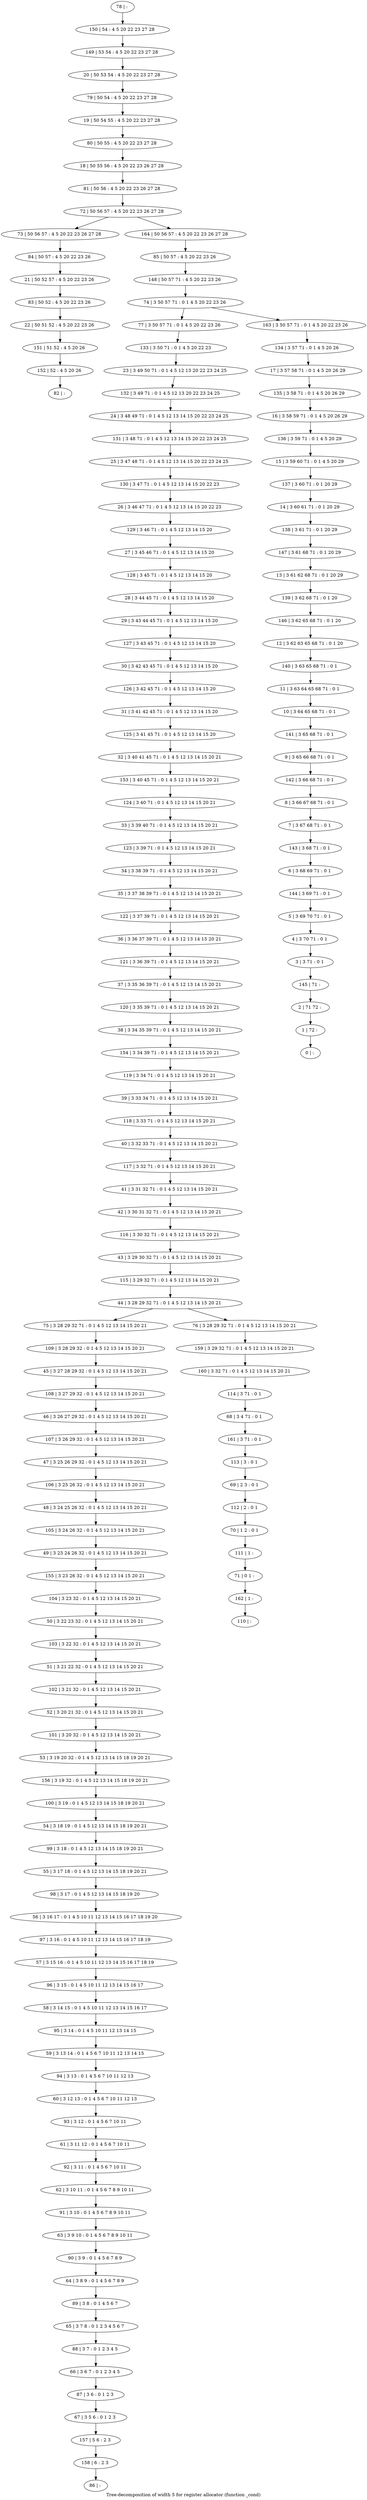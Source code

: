 digraph G {
graph [label="Tree-decomposition of width 5 for register allocator (function _cond)"]
0[label="0 | : "];
1[label="1 | 72 : "];
2[label="2 | 71 72 : "];
3[label="3 | 3 71 : 0 1 "];
4[label="4 | 3 70 71 : 0 1 "];
5[label="5 | 3 69 70 71 : 0 1 "];
6[label="6 | 3 68 69 71 : 0 1 "];
7[label="7 | 3 67 68 71 : 0 1 "];
8[label="8 | 3 66 67 68 71 : 0 1 "];
9[label="9 | 3 65 66 68 71 : 0 1 "];
10[label="10 | 3 64 65 68 71 : 0 1 "];
11[label="11 | 3 63 64 65 68 71 : 0 1 "];
12[label="12 | 3 62 63 65 68 71 : 0 1 20 "];
13[label="13 | 3 61 62 68 71 : 0 1 20 29 "];
14[label="14 | 3 60 61 71 : 0 1 20 29 "];
15[label="15 | 3 59 60 71 : 0 1 4 5 20 29 "];
16[label="16 | 3 58 59 71 : 0 1 4 5 20 26 29 "];
17[label="17 | 3 57 58 71 : 0 1 4 5 20 26 29 "];
18[label="18 | 50 55 56 : 4 5 20 22 23 26 27 28 "];
19[label="19 | 50 54 55 : 4 5 20 22 23 27 28 "];
20[label="20 | 50 53 54 : 4 5 20 22 23 27 28 "];
21[label="21 | 50 52 57 : 4 5 20 22 23 26 "];
22[label="22 | 50 51 52 : 4 5 20 22 23 26 "];
23[label="23 | 3 49 50 71 : 0 1 4 5 12 13 20 22 23 24 25 "];
24[label="24 | 3 48 49 71 : 0 1 4 5 12 13 14 15 20 22 23 24 25 "];
25[label="25 | 3 47 48 71 : 0 1 4 5 12 13 14 15 20 22 23 24 25 "];
26[label="26 | 3 46 47 71 : 0 1 4 5 12 13 14 15 20 22 23 "];
27[label="27 | 3 45 46 71 : 0 1 4 5 12 13 14 15 20 "];
28[label="28 | 3 44 45 71 : 0 1 4 5 12 13 14 15 20 "];
29[label="29 | 3 43 44 45 71 : 0 1 4 5 12 13 14 15 20 "];
30[label="30 | 3 42 43 45 71 : 0 1 4 5 12 13 14 15 20 "];
31[label="31 | 3 41 42 45 71 : 0 1 4 5 12 13 14 15 20 "];
32[label="32 | 3 40 41 45 71 : 0 1 4 5 12 13 14 15 20 21 "];
33[label="33 | 3 39 40 71 : 0 1 4 5 12 13 14 15 20 21 "];
34[label="34 | 3 38 39 71 : 0 1 4 5 12 13 14 15 20 21 "];
35[label="35 | 3 37 38 39 71 : 0 1 4 5 12 13 14 15 20 21 "];
36[label="36 | 3 36 37 39 71 : 0 1 4 5 12 13 14 15 20 21 "];
37[label="37 | 3 35 36 39 71 : 0 1 4 5 12 13 14 15 20 21 "];
38[label="38 | 3 34 35 39 71 : 0 1 4 5 12 13 14 15 20 21 "];
39[label="39 | 3 33 34 71 : 0 1 4 5 12 13 14 15 20 21 "];
40[label="40 | 3 32 33 71 : 0 1 4 5 12 13 14 15 20 21 "];
41[label="41 | 3 31 32 71 : 0 1 4 5 12 13 14 15 20 21 "];
42[label="42 | 3 30 31 32 71 : 0 1 4 5 12 13 14 15 20 21 "];
43[label="43 | 3 29 30 32 71 : 0 1 4 5 12 13 14 15 20 21 "];
44[label="44 | 3 28 29 32 71 : 0 1 4 5 12 13 14 15 20 21 "];
45[label="45 | 3 27 28 29 32 : 0 1 4 5 12 13 14 15 20 21 "];
46[label="46 | 3 26 27 29 32 : 0 1 4 5 12 13 14 15 20 21 "];
47[label="47 | 3 25 26 29 32 : 0 1 4 5 12 13 14 15 20 21 "];
48[label="48 | 3 24 25 26 32 : 0 1 4 5 12 13 14 15 20 21 "];
49[label="49 | 3 23 24 26 32 : 0 1 4 5 12 13 14 15 20 21 "];
50[label="50 | 3 22 23 32 : 0 1 4 5 12 13 14 15 20 21 "];
51[label="51 | 3 21 22 32 : 0 1 4 5 12 13 14 15 20 21 "];
52[label="52 | 3 20 21 32 : 0 1 4 5 12 13 14 15 20 21 "];
53[label="53 | 3 19 20 32 : 0 1 4 5 12 13 14 15 18 19 20 21 "];
54[label="54 | 3 18 19 : 0 1 4 5 12 13 14 15 18 19 20 21 "];
55[label="55 | 3 17 18 : 0 1 4 5 12 13 14 15 18 19 20 21 "];
56[label="56 | 3 16 17 : 0 1 4 5 10 11 12 13 14 15 16 17 18 19 20 "];
57[label="57 | 3 15 16 : 0 1 4 5 10 11 12 13 14 15 16 17 18 19 "];
58[label="58 | 3 14 15 : 0 1 4 5 10 11 12 13 14 15 16 17 "];
59[label="59 | 3 13 14 : 0 1 4 5 6 7 10 11 12 13 14 15 "];
60[label="60 | 3 12 13 : 0 1 4 5 6 7 10 11 12 13 "];
61[label="61 | 3 11 12 : 0 1 4 5 6 7 10 11 "];
62[label="62 | 3 10 11 : 0 1 4 5 6 7 8 9 10 11 "];
63[label="63 | 3 9 10 : 0 1 4 5 6 7 8 9 10 11 "];
64[label="64 | 3 8 9 : 0 1 4 5 6 7 8 9 "];
65[label="65 | 3 7 8 : 0 1 2 3 4 5 6 7 "];
66[label="66 | 3 6 7 : 0 1 2 3 4 5 "];
67[label="67 | 3 5 6 : 0 1 2 3 "];
68[label="68 | 3 4 71 : 0 1 "];
69[label="69 | 2 3 : 0 1 "];
70[label="70 | 1 2 : 0 1 "];
71[label="71 | 0 1 : "];
72[label="72 | 50 56 57 : 4 5 20 22 23 26 27 28 "];
73[label="73 | 50 56 57 : 4 5 20 22 23 26 27 28 "];
74[label="74 | 3 50 57 71 : 0 1 4 5 20 22 23 26 "];
75[label="75 | 3 28 29 32 71 : 0 1 4 5 12 13 14 15 20 21 "];
76[label="76 | 3 28 29 32 71 : 0 1 4 5 12 13 14 15 20 21 "];
77[label="77 | 3 50 57 71 : 0 1 4 5 20 22 23 26 "];
78[label="78 | : "];
79[label="79 | 50 54 : 4 5 20 22 23 27 28 "];
80[label="80 | 50 55 : 4 5 20 22 23 27 28 "];
81[label="81 | 50 56 : 4 5 20 22 23 26 27 28 "];
82[label="82 | : "];
83[label="83 | 50 52 : 4 5 20 22 23 26 "];
84[label="84 | 50 57 : 4 5 20 22 23 26 "];
85[label="85 | 50 57 : 4 5 20 22 23 26 "];
86[label="86 | : "];
87[label="87 | 3 6 : 0 1 2 3 "];
88[label="88 | 3 7 : 0 1 2 3 4 5 "];
89[label="89 | 3 8 : 0 1 4 5 6 7 "];
90[label="90 | 3 9 : 0 1 4 5 6 7 8 9 "];
91[label="91 | 3 10 : 0 1 4 5 6 7 8 9 10 11 "];
92[label="92 | 3 11 : 0 1 4 5 6 7 10 11 "];
93[label="93 | 3 12 : 0 1 4 5 6 7 10 11 "];
94[label="94 | 3 13 : 0 1 4 5 6 7 10 11 12 13 "];
95[label="95 | 3 14 : 0 1 4 5 10 11 12 13 14 15 "];
96[label="96 | 3 15 : 0 1 4 5 10 11 12 13 14 15 16 17 "];
97[label="97 | 3 16 : 0 1 4 5 10 11 12 13 14 15 16 17 18 19 "];
98[label="98 | 3 17 : 0 1 4 5 12 13 14 15 18 19 20 "];
99[label="99 | 3 18 : 0 1 4 5 12 13 14 15 18 19 20 21 "];
100[label="100 | 3 19 : 0 1 4 5 12 13 14 15 18 19 20 21 "];
101[label="101 | 3 20 32 : 0 1 4 5 12 13 14 15 20 21 "];
102[label="102 | 3 21 32 : 0 1 4 5 12 13 14 15 20 21 "];
103[label="103 | 3 22 32 : 0 1 4 5 12 13 14 15 20 21 "];
104[label="104 | 3 23 32 : 0 1 4 5 12 13 14 15 20 21 "];
105[label="105 | 3 24 26 32 : 0 1 4 5 12 13 14 15 20 21 "];
106[label="106 | 3 25 26 32 : 0 1 4 5 12 13 14 15 20 21 "];
107[label="107 | 3 26 29 32 : 0 1 4 5 12 13 14 15 20 21 "];
108[label="108 | 3 27 29 32 : 0 1 4 5 12 13 14 15 20 21 "];
109[label="109 | 3 28 29 32 : 0 1 4 5 12 13 14 15 20 21 "];
110[label="110 | : "];
111[label="111 | 1 : "];
112[label="112 | 2 : 0 1 "];
113[label="113 | 3 : 0 1 "];
114[label="114 | 3 71 : 0 1 "];
115[label="115 | 3 29 32 71 : 0 1 4 5 12 13 14 15 20 21 "];
116[label="116 | 3 30 32 71 : 0 1 4 5 12 13 14 15 20 21 "];
117[label="117 | 3 32 71 : 0 1 4 5 12 13 14 15 20 21 "];
118[label="118 | 3 33 71 : 0 1 4 5 12 13 14 15 20 21 "];
119[label="119 | 3 34 71 : 0 1 4 5 12 13 14 15 20 21 "];
120[label="120 | 3 35 39 71 : 0 1 4 5 12 13 14 15 20 21 "];
121[label="121 | 3 36 39 71 : 0 1 4 5 12 13 14 15 20 21 "];
122[label="122 | 3 37 39 71 : 0 1 4 5 12 13 14 15 20 21 "];
123[label="123 | 3 39 71 : 0 1 4 5 12 13 14 15 20 21 "];
124[label="124 | 3 40 71 : 0 1 4 5 12 13 14 15 20 21 "];
125[label="125 | 3 41 45 71 : 0 1 4 5 12 13 14 15 20 "];
126[label="126 | 3 42 45 71 : 0 1 4 5 12 13 14 15 20 "];
127[label="127 | 3 43 45 71 : 0 1 4 5 12 13 14 15 20 "];
128[label="128 | 3 45 71 : 0 1 4 5 12 13 14 15 20 "];
129[label="129 | 3 46 71 : 0 1 4 5 12 13 14 15 20 "];
130[label="130 | 3 47 71 : 0 1 4 5 12 13 14 15 20 22 23 "];
131[label="131 | 3 48 71 : 0 1 4 5 12 13 14 15 20 22 23 24 25 "];
132[label="132 | 3 49 71 : 0 1 4 5 12 13 20 22 23 24 25 "];
133[label="133 | 3 50 71 : 0 1 4 5 20 22 23 "];
134[label="134 | 3 57 71 : 0 1 4 5 20 26 "];
135[label="135 | 3 58 71 : 0 1 4 5 20 26 29 "];
136[label="136 | 3 59 71 : 0 1 4 5 20 29 "];
137[label="137 | 3 60 71 : 0 1 20 29 "];
138[label="138 | 3 61 71 : 0 1 20 29 "];
139[label="139 | 3 62 68 71 : 0 1 20 "];
140[label="140 | 3 63 65 68 71 : 0 1 "];
141[label="141 | 3 65 68 71 : 0 1 "];
142[label="142 | 3 66 68 71 : 0 1 "];
143[label="143 | 3 68 71 : 0 1 "];
144[label="144 | 3 69 71 : 0 1 "];
145[label="145 | 71 : "];
146[label="146 | 3 62 65 68 71 : 0 1 20 "];
147[label="147 | 3 61 68 71 : 0 1 20 29 "];
148[label="148 | 50 57 71 : 4 5 20 22 23 26 "];
149[label="149 | 53 54 : 4 5 20 22 23 27 28 "];
150[label="150 | 54 : 4 5 20 22 23 27 28 "];
151[label="151 | 51 52 : 4 5 20 26 "];
152[label="152 | 52 : 4 5 20 26 "];
153[label="153 | 3 40 45 71 : 0 1 4 5 12 13 14 15 20 21 "];
154[label="154 | 3 34 39 71 : 0 1 4 5 12 13 14 15 20 21 "];
155[label="155 | 3 23 26 32 : 0 1 4 5 12 13 14 15 20 21 "];
156[label="156 | 3 19 32 : 0 1 4 5 12 13 14 15 18 19 20 21 "];
157[label="157 | 5 6 : 2 3 "];
158[label="158 | 6 : 2 3 "];
159[label="159 | 3 29 32 71 : 0 1 4 5 12 13 14 15 20 21 "];
160[label="160 | 3 32 71 : 0 1 4 5 12 13 14 15 20 21 "];
161[label="161 | 3 71 : 0 1 "];
162[label="162 | 1 : "];
163[label="163 | 3 50 57 71 : 0 1 4 5 20 22 23 26 "];
164[label="164 | 50 56 57 : 4 5 20 22 23 26 27 28 "];
28->29 ;
34->35 ;
41->42 ;
44->75 ;
44->76 ;
83->22 ;
21->83 ;
84->21 ;
73->84 ;
87->67 ;
66->87 ;
88->66 ;
65->88 ;
89->65 ;
64->89 ;
90->64 ;
63->90 ;
91->63 ;
62->91 ;
92->62 ;
61->92 ;
93->61 ;
60->93 ;
94->60 ;
59->94 ;
95->59 ;
58->95 ;
96->58 ;
57->96 ;
97->57 ;
56->97 ;
98->56 ;
55->98 ;
99->55 ;
54->99 ;
100->54 ;
101->53 ;
52->101 ;
102->52 ;
51->102 ;
103->51 ;
50->103 ;
104->50 ;
105->49 ;
48->105 ;
106->48 ;
47->106 ;
107->47 ;
46->107 ;
108->46 ;
45->108 ;
109->45 ;
75->109 ;
111->71 ;
70->111 ;
112->70 ;
69->112 ;
113->69 ;
114->68 ;
115->44 ;
43->115 ;
116->43 ;
42->116 ;
117->41 ;
40->117 ;
118->40 ;
39->118 ;
119->39 ;
120->38 ;
37->120 ;
121->37 ;
36->121 ;
122->36 ;
35->122 ;
123->34 ;
33->123 ;
124->33 ;
125->32 ;
31->125 ;
126->31 ;
30->126 ;
127->30 ;
29->127 ;
128->28 ;
27->128 ;
129->27 ;
26->129 ;
130->26 ;
25->130 ;
131->25 ;
24->131 ;
132->24 ;
23->132 ;
133->23 ;
77->133 ;
22->151 ;
152->82 ;
151->152 ;
153->124 ;
32->153 ;
154->119 ;
38->154 ;
155->104 ;
49->155 ;
156->100 ;
53->156 ;
67->157 ;
158->86 ;
157->158 ;
76->159 ;
160->114 ;
159->160 ;
161->113 ;
68->161 ;
162->110 ;
71->162 ;
78->150 ;
150->149 ;
149->20 ;
20->79 ;
79->19 ;
19->80 ;
80->18 ;
18->81 ;
81->72 ;
85->148 ;
148->74 ;
134->17 ;
17->135 ;
135->16 ;
16->136 ;
136->15 ;
15->137 ;
137->14 ;
14->138 ;
138->147 ;
147->13 ;
13->139 ;
139->146 ;
146->12 ;
12->140 ;
140->11 ;
11->10 ;
10->141 ;
141->9 ;
9->142 ;
142->8 ;
8->7 ;
7->143 ;
143->6 ;
6->144 ;
144->5 ;
5->4 ;
4->3 ;
3->145 ;
145->2 ;
2->1 ;
1->0 ;
163->134 ;
164->85 ;
74->77 ;
74->163 ;
72->73 ;
72->164 ;
}
